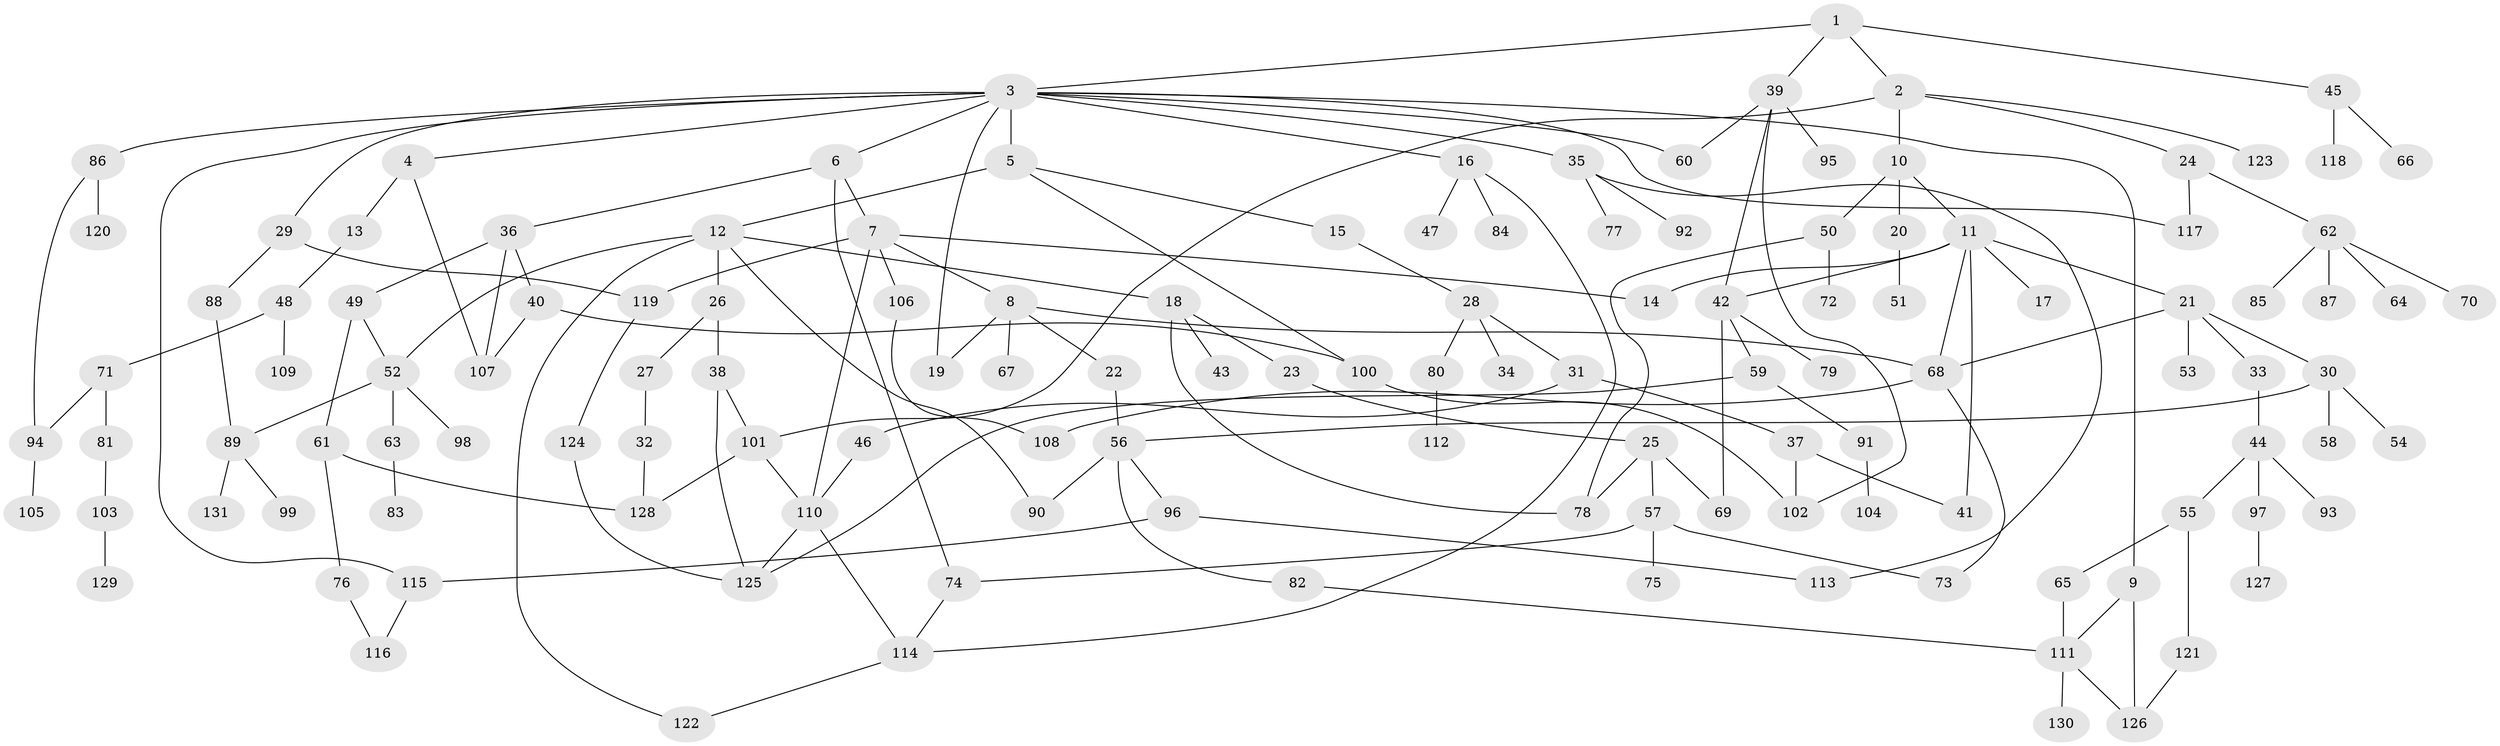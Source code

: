 // coarse degree distribution, {4: 0.22641509433962265, 9: 0.018867924528301886, 7: 0.03773584905660377, 6: 0.09433962264150944, 8: 0.018867924528301886, 3: 0.18867924528301888, 2: 0.20754716981132076, 1: 0.16981132075471697, 5: 0.03773584905660377}
// Generated by graph-tools (version 1.1) at 2025/48/03/04/25 22:48:37]
// undirected, 131 vertices, 173 edges
graph export_dot {
  node [color=gray90,style=filled];
  1;
  2;
  3;
  4;
  5;
  6;
  7;
  8;
  9;
  10;
  11;
  12;
  13;
  14;
  15;
  16;
  17;
  18;
  19;
  20;
  21;
  22;
  23;
  24;
  25;
  26;
  27;
  28;
  29;
  30;
  31;
  32;
  33;
  34;
  35;
  36;
  37;
  38;
  39;
  40;
  41;
  42;
  43;
  44;
  45;
  46;
  47;
  48;
  49;
  50;
  51;
  52;
  53;
  54;
  55;
  56;
  57;
  58;
  59;
  60;
  61;
  62;
  63;
  64;
  65;
  66;
  67;
  68;
  69;
  70;
  71;
  72;
  73;
  74;
  75;
  76;
  77;
  78;
  79;
  80;
  81;
  82;
  83;
  84;
  85;
  86;
  87;
  88;
  89;
  90;
  91;
  92;
  93;
  94;
  95;
  96;
  97;
  98;
  99;
  100;
  101;
  102;
  103;
  104;
  105;
  106;
  107;
  108;
  109;
  110;
  111;
  112;
  113;
  114;
  115;
  116;
  117;
  118;
  119;
  120;
  121;
  122;
  123;
  124;
  125;
  126;
  127;
  128;
  129;
  130;
  131;
  1 -- 2;
  1 -- 3;
  1 -- 39;
  1 -- 45;
  2 -- 10;
  2 -- 24;
  2 -- 123;
  2 -- 101;
  3 -- 4;
  3 -- 5;
  3 -- 6;
  3 -- 9;
  3 -- 16;
  3 -- 19;
  3 -- 29;
  3 -- 35;
  3 -- 60;
  3 -- 86;
  3 -- 117;
  3 -- 115;
  4 -- 13;
  4 -- 107;
  5 -- 12;
  5 -- 15;
  5 -- 100;
  6 -- 7;
  6 -- 36;
  6 -- 74;
  7 -- 8;
  7 -- 106;
  7 -- 119;
  7 -- 14;
  7 -- 110;
  8 -- 22;
  8 -- 67;
  8 -- 68;
  8 -- 19;
  9 -- 111;
  9 -- 126;
  10 -- 11;
  10 -- 20;
  10 -- 50;
  11 -- 14;
  11 -- 17;
  11 -- 21;
  11 -- 41;
  11 -- 42;
  11 -- 68;
  12 -- 18;
  12 -- 26;
  12 -- 90;
  12 -- 122;
  12 -- 52;
  13 -- 48;
  15 -- 28;
  16 -- 47;
  16 -- 84;
  16 -- 114;
  18 -- 23;
  18 -- 43;
  18 -- 78;
  20 -- 51;
  21 -- 30;
  21 -- 33;
  21 -- 53;
  21 -- 68;
  22 -- 56;
  23 -- 25;
  24 -- 62;
  24 -- 117;
  25 -- 57;
  25 -- 78;
  25 -- 69;
  26 -- 27;
  26 -- 38;
  27 -- 32;
  28 -- 31;
  28 -- 34;
  28 -- 80;
  29 -- 88;
  29 -- 119;
  30 -- 54;
  30 -- 58;
  30 -- 56;
  31 -- 37;
  31 -- 46;
  32 -- 128;
  33 -- 44;
  35 -- 77;
  35 -- 92;
  35 -- 113;
  36 -- 40;
  36 -- 49;
  36 -- 107;
  37 -- 41;
  37 -- 102;
  38 -- 101;
  38 -- 125;
  39 -- 95;
  39 -- 42;
  39 -- 60;
  39 -- 102;
  40 -- 100;
  40 -- 107;
  42 -- 59;
  42 -- 69;
  42 -- 79;
  44 -- 55;
  44 -- 93;
  44 -- 97;
  45 -- 66;
  45 -- 118;
  46 -- 110;
  48 -- 71;
  48 -- 109;
  49 -- 52;
  49 -- 61;
  50 -- 72;
  50 -- 78;
  52 -- 63;
  52 -- 89;
  52 -- 98;
  55 -- 65;
  55 -- 121;
  56 -- 82;
  56 -- 90;
  56 -- 96;
  57 -- 73;
  57 -- 75;
  57 -- 74;
  59 -- 91;
  59 -- 125;
  61 -- 76;
  61 -- 128;
  62 -- 64;
  62 -- 70;
  62 -- 85;
  62 -- 87;
  63 -- 83;
  65 -- 111;
  68 -- 108;
  68 -- 73;
  71 -- 81;
  71 -- 94;
  74 -- 114;
  76 -- 116;
  80 -- 112;
  81 -- 103;
  82 -- 111;
  86 -- 94;
  86 -- 120;
  88 -- 89;
  89 -- 99;
  89 -- 131;
  91 -- 104;
  94 -- 105;
  96 -- 113;
  96 -- 115;
  97 -- 127;
  100 -- 102;
  101 -- 110;
  101 -- 128;
  103 -- 129;
  106 -- 108;
  110 -- 125;
  110 -- 114;
  111 -- 130;
  111 -- 126;
  114 -- 122;
  115 -- 116;
  119 -- 124;
  121 -- 126;
  124 -- 125;
}
